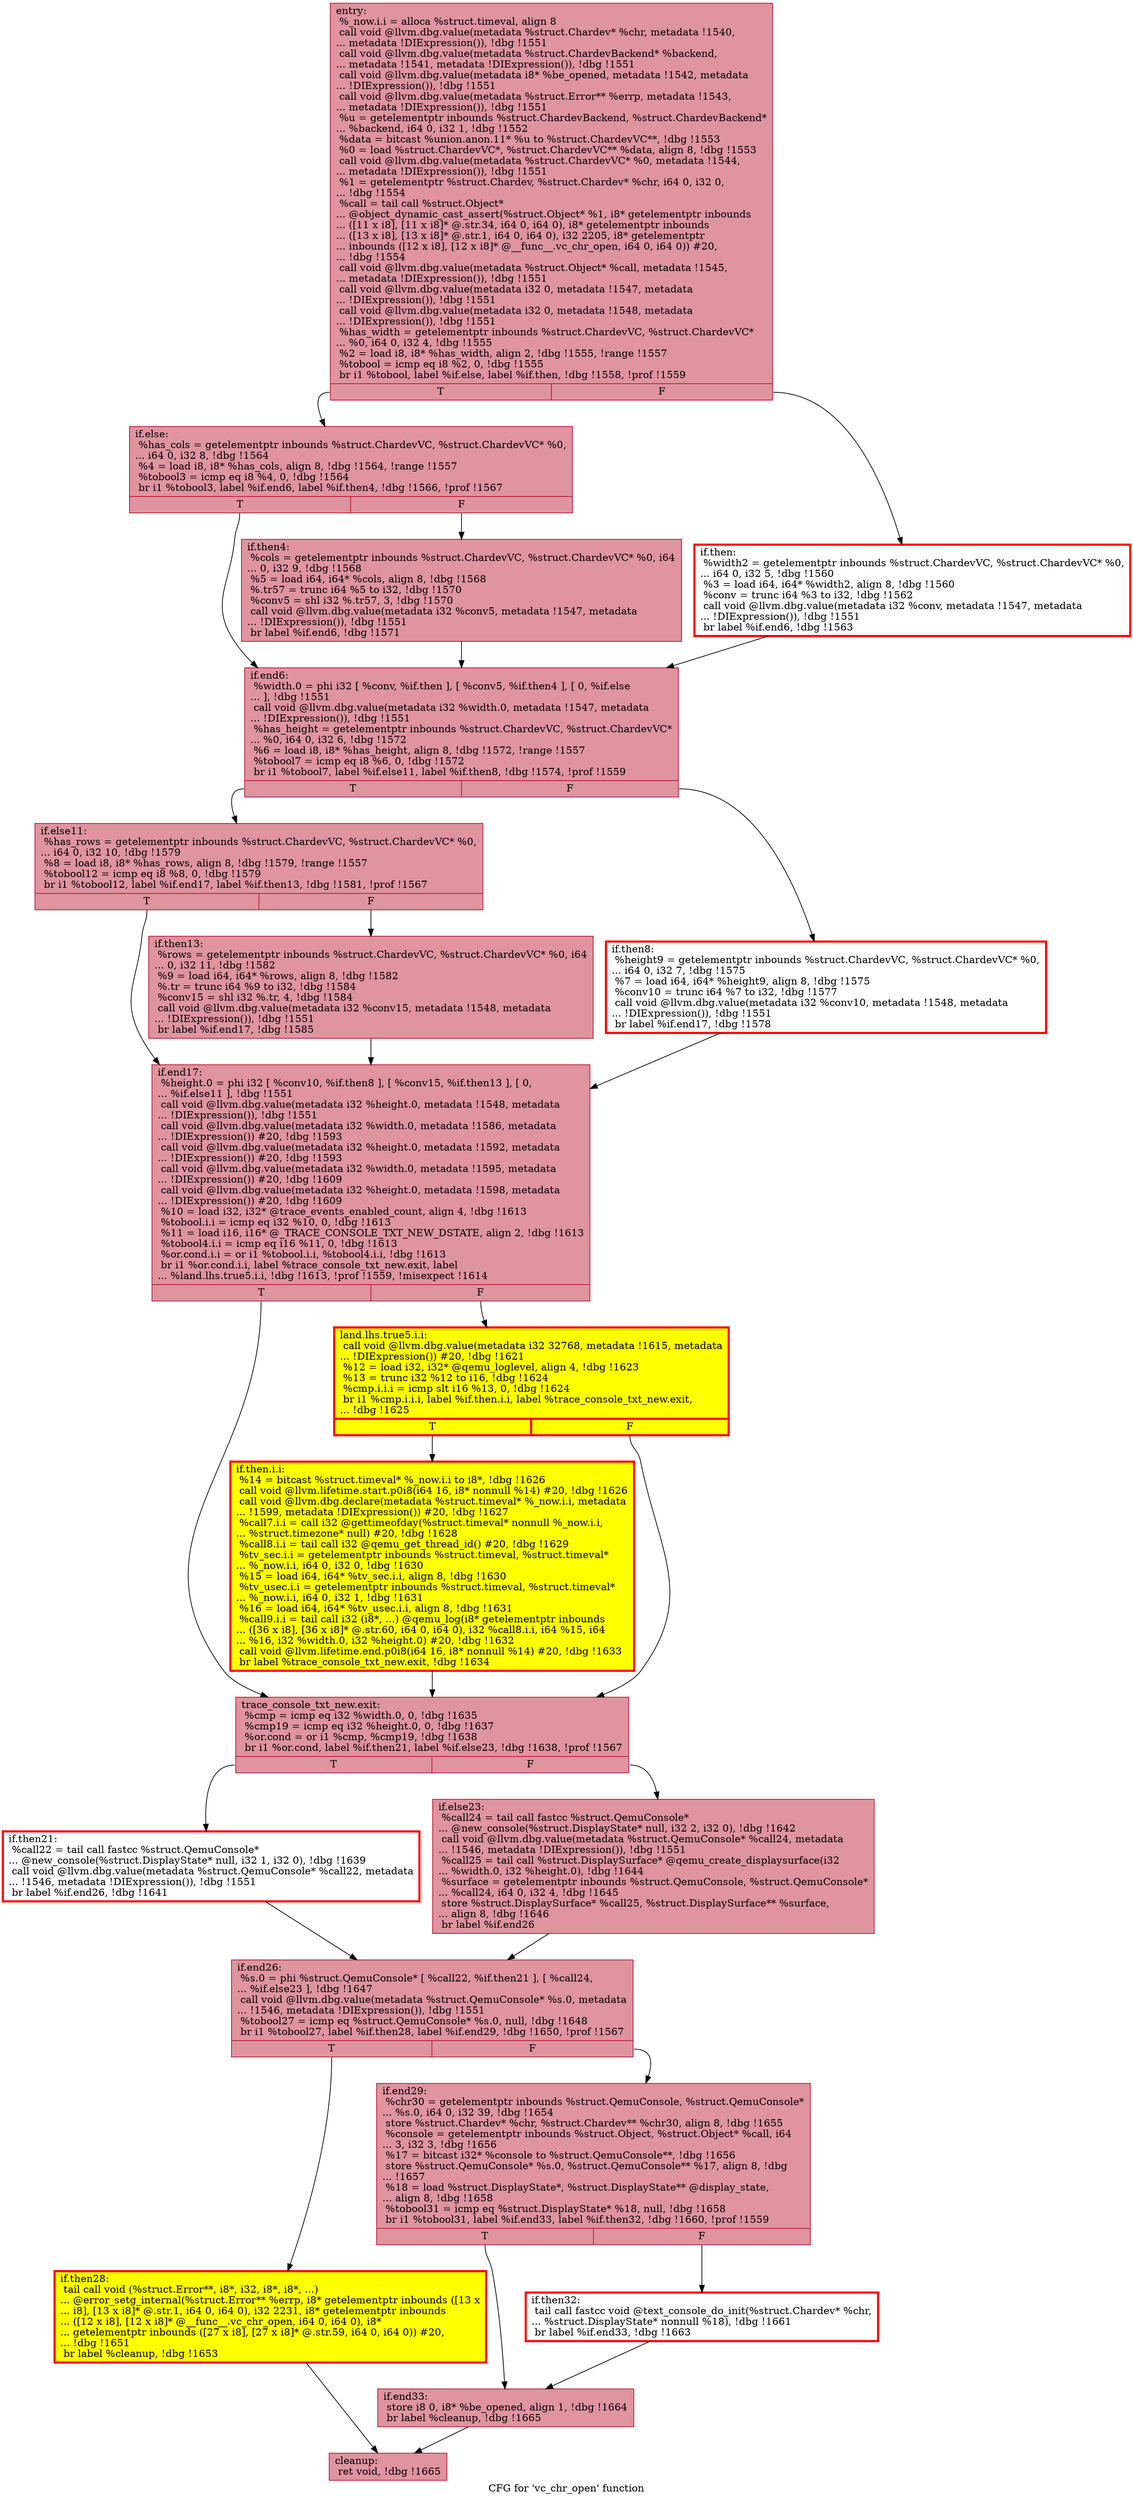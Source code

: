 digraph "CFG for 'vc_chr_open' function" {
	label="CFG for 'vc_chr_open' function";

	Node0x564187eb4030 [shape=record,color="#b70d28ff", style=filled, fillcolor="#b70d2870",label="{entry:\l  %_now.i.i = alloca %struct.timeval, align 8\l  call void @llvm.dbg.value(metadata %struct.Chardev* %chr, metadata !1540,\l... metadata !DIExpression()), !dbg !1551\l  call void @llvm.dbg.value(metadata %struct.ChardevBackend* %backend,\l... metadata !1541, metadata !DIExpression()), !dbg !1551\l  call void @llvm.dbg.value(metadata i8* %be_opened, metadata !1542, metadata\l... !DIExpression()), !dbg !1551\l  call void @llvm.dbg.value(metadata %struct.Error** %errp, metadata !1543,\l... metadata !DIExpression()), !dbg !1551\l  %u = getelementptr inbounds %struct.ChardevBackend, %struct.ChardevBackend*\l... %backend, i64 0, i32 1, !dbg !1552\l  %data = bitcast %union.anon.11* %u to %struct.ChardevVC**, !dbg !1553\l  %0 = load %struct.ChardevVC*, %struct.ChardevVC** %data, align 8, !dbg !1553\l  call void @llvm.dbg.value(metadata %struct.ChardevVC* %0, metadata !1544,\l... metadata !DIExpression()), !dbg !1551\l  %1 = getelementptr %struct.Chardev, %struct.Chardev* %chr, i64 0, i32 0,\l... !dbg !1554\l  %call = tail call %struct.Object*\l... @object_dynamic_cast_assert(%struct.Object* %1, i8* getelementptr inbounds\l... ([11 x i8], [11 x i8]* @.str.34, i64 0, i64 0), i8* getelementptr inbounds\l... ([13 x i8], [13 x i8]* @.str.1, i64 0, i64 0), i32 2205, i8* getelementptr\l... inbounds ([12 x i8], [12 x i8]* @__func__.vc_chr_open, i64 0, i64 0)) #20,\l... !dbg !1554\l  call void @llvm.dbg.value(metadata %struct.Object* %call, metadata !1545,\l... metadata !DIExpression()), !dbg !1551\l  call void @llvm.dbg.value(metadata i32 0, metadata !1547, metadata\l... !DIExpression()), !dbg !1551\l  call void @llvm.dbg.value(metadata i32 0, metadata !1548, metadata\l... !DIExpression()), !dbg !1551\l  %has_width = getelementptr inbounds %struct.ChardevVC, %struct.ChardevVC*\l... %0, i64 0, i32 4, !dbg !1555\l  %2 = load i8, i8* %has_width, align 2, !dbg !1555, !range !1557\l  %tobool = icmp eq i8 %2, 0, !dbg !1555\l  br i1 %tobool, label %if.else, label %if.then, !dbg !1558, !prof !1559\l|{<s0>T|<s1>F}}"];
	Node0x564187eb4030:s0 -> Node0x5641880e4b10;
	Node0x564187eb4030:s1 -> Node0x5641880e2bc0;
	Node0x5641880e2bc0 [shape=record,penwidth=3.0, color="red",label="{if.then:                                          \l  %width2 = getelementptr inbounds %struct.ChardevVC, %struct.ChardevVC* %0,\l... i64 0, i32 5, !dbg !1560\l  %3 = load i64, i64* %width2, align 8, !dbg !1560\l  %conv = trunc i64 %3 to i32, !dbg !1562\l  call void @llvm.dbg.value(metadata i32 %conv, metadata !1547, metadata\l... !DIExpression()), !dbg !1551\l  br label %if.end6, !dbg !1563\l}"];
	Node0x5641880e2bc0 -> Node0x5641880e4aa0;
	Node0x5641880e4b10 [shape=record,color="#b70d28ff", style=filled, fillcolor="#b70d2870",label="{if.else:                                          \l  %has_cols = getelementptr inbounds %struct.ChardevVC, %struct.ChardevVC* %0,\l... i64 0, i32 8, !dbg !1564\l  %4 = load i8, i8* %has_cols, align 8, !dbg !1564, !range !1557\l  %tobool3 = icmp eq i8 %4, 0, !dbg !1564\l  br i1 %tobool3, label %if.end6, label %if.then4, !dbg !1566, !prof !1567\l|{<s0>T|<s1>F}}"];
	Node0x5641880e4b10:s0 -> Node0x5641880e4aa0;
	Node0x5641880e4b10:s1 -> Node0x5641880e5790;
	Node0x5641880e5790 [shape=record,color="#b70d28ff", style=filled, fillcolor="#b70d2870",label="{if.then4:                                         \l  %cols = getelementptr inbounds %struct.ChardevVC, %struct.ChardevVC* %0, i64\l... 0, i32 9, !dbg !1568\l  %5 = load i64, i64* %cols, align 8, !dbg !1568\l  %.tr57 = trunc i64 %5 to i32, !dbg !1570\l  %conv5 = shl i32 %.tr57, 3, !dbg !1570\l  call void @llvm.dbg.value(metadata i32 %conv5, metadata !1547, metadata\l... !DIExpression()), !dbg !1551\l  br label %if.end6, !dbg !1571\l}"];
	Node0x5641880e5790 -> Node0x5641880e4aa0;
	Node0x5641880e4aa0 [shape=record,color="#b70d28ff", style=filled, fillcolor="#b70d2870",label="{if.end6:                                          \l  %width.0 = phi i32 [ %conv, %if.then ], [ %conv5, %if.then4 ], [ 0, %if.else\l... ], !dbg !1551\l  call void @llvm.dbg.value(metadata i32 %width.0, metadata !1547, metadata\l... !DIExpression()), !dbg !1551\l  %has_height = getelementptr inbounds %struct.ChardevVC, %struct.ChardevVC*\l... %0, i64 0, i32 6, !dbg !1572\l  %6 = load i8, i8* %has_height, align 8, !dbg !1572, !range !1557\l  %tobool7 = icmp eq i8 %6, 0, !dbg !1572\l  br i1 %tobool7, label %if.else11, label %if.then8, !dbg !1574, !prof !1559\l|{<s0>T|<s1>F}}"];
	Node0x5641880e4aa0:s0 -> Node0x5641880e6430;
	Node0x5641880e4aa0:s1 -> Node0x5641880e6350;
	Node0x5641880e6350 [shape=record,penwidth=3.0, color="red",label="{if.then8:                                         \l  %height9 = getelementptr inbounds %struct.ChardevVC, %struct.ChardevVC* %0,\l... i64 0, i32 7, !dbg !1575\l  %7 = load i64, i64* %height9, align 8, !dbg !1575\l  %conv10 = trunc i64 %7 to i32, !dbg !1577\l  call void @llvm.dbg.value(metadata i32 %conv10, metadata !1548, metadata\l... !DIExpression()), !dbg !1551\l  br label %if.end17, !dbg !1578\l}"];
	Node0x5641880e6350 -> Node0x5641880e63c0;
	Node0x5641880e6430 [shape=record,color="#b70d28ff", style=filled, fillcolor="#b70d2870",label="{if.else11:                                        \l  %has_rows = getelementptr inbounds %struct.ChardevVC, %struct.ChardevVC* %0,\l... i64 0, i32 10, !dbg !1579\l  %8 = load i8, i8* %has_rows, align 8, !dbg !1579, !range !1557\l  %tobool12 = icmp eq i8 %8, 0, !dbg !1579\l  br i1 %tobool12, label %if.end17, label %if.then13, !dbg !1581, !prof !1567\l|{<s0>T|<s1>F}}"];
	Node0x5641880e6430:s0 -> Node0x5641880e63c0;
	Node0x5641880e6430:s1 -> Node0x5641880e6dd0;
	Node0x5641880e6dd0 [shape=record,color="#b70d28ff", style=filled, fillcolor="#b70d2870",label="{if.then13:                                        \l  %rows = getelementptr inbounds %struct.ChardevVC, %struct.ChardevVC* %0, i64\l... 0, i32 11, !dbg !1582\l  %9 = load i64, i64* %rows, align 8, !dbg !1582\l  %.tr = trunc i64 %9 to i32, !dbg !1584\l  %conv15 = shl i32 %.tr, 4, !dbg !1584\l  call void @llvm.dbg.value(metadata i32 %conv15, metadata !1548, metadata\l... !DIExpression()), !dbg !1551\l  br label %if.end17, !dbg !1585\l}"];
	Node0x5641880e6dd0 -> Node0x5641880e63c0;
	Node0x5641880e63c0 [shape=record,color="#b70d28ff", style=filled, fillcolor="#b70d2870",label="{if.end17:                                         \l  %height.0 = phi i32 [ %conv10, %if.then8 ], [ %conv15, %if.then13 ], [ 0,\l... %if.else11 ], !dbg !1551\l  call void @llvm.dbg.value(metadata i32 %height.0, metadata !1548, metadata\l... !DIExpression()), !dbg !1551\l  call void @llvm.dbg.value(metadata i32 %width.0, metadata !1586, metadata\l... !DIExpression()) #20, !dbg !1593\l  call void @llvm.dbg.value(metadata i32 %height.0, metadata !1592, metadata\l... !DIExpression()) #20, !dbg !1593\l  call void @llvm.dbg.value(metadata i32 %width.0, metadata !1595, metadata\l... !DIExpression()) #20, !dbg !1609\l  call void @llvm.dbg.value(metadata i32 %height.0, metadata !1598, metadata\l... !DIExpression()) #20, !dbg !1609\l  %10 = load i32, i32* @trace_events_enabled_count, align 4, !dbg !1613\l  %tobool.i.i = icmp eq i32 %10, 0, !dbg !1613\l  %11 = load i16, i16* @_TRACE_CONSOLE_TXT_NEW_DSTATE, align 2, !dbg !1613\l  %tobool4.i.i = icmp eq i16 %11, 0, !dbg !1613\l  %or.cond.i.i = or i1 %tobool.i.i, %tobool4.i.i, !dbg !1613\l  br i1 %or.cond.i.i, label %trace_console_txt_new.exit, label\l... %land.lhs.true5.i.i, !dbg !1613, !prof !1559, !misexpect !1614\l|{<s0>T|<s1>F}}"];
	Node0x5641880e63c0:s0 -> Node0x564187f536f0;
	Node0x5641880e63c0:s1 -> Node0x5641880ec8d0;
	Node0x5641880ec8d0 [shape=record,penwidth=3.0, style="filled", color="red", fillcolor="yellow",label="{land.lhs.true5.i.i:                               \l  call void @llvm.dbg.value(metadata i32 32768, metadata !1615, metadata\l... !DIExpression()) #20, !dbg !1621\l  %12 = load i32, i32* @qemu_loglevel, align 4, !dbg !1623\l  %13 = trunc i32 %12 to i16, !dbg !1624\l  %cmp.i.i.i = icmp slt i16 %13, 0, !dbg !1624\l  br i1 %cmp.i.i.i, label %if.then.i.i, label %trace_console_txt_new.exit,\l... !dbg !1625\l|{<s0>T|<s1>F}}"];
	Node0x5641880ec8d0:s0 -> Node0x564187f534f0;
	Node0x5641880ec8d0:s1 -> Node0x564187f536f0;
	Node0x564187f534f0 [shape=record,penwidth=3.0, style="filled", color="red", fillcolor="yellow",label="{if.then.i.i:                                      \l  %14 = bitcast %struct.timeval* %_now.i.i to i8*, !dbg !1626\l  call void @llvm.lifetime.start.p0i8(i64 16, i8* nonnull %14) #20, !dbg !1626\l  call void @llvm.dbg.declare(metadata %struct.timeval* %_now.i.i, metadata\l... !1599, metadata !DIExpression()) #20, !dbg !1627\l  %call7.i.i = call i32 @gettimeofday(%struct.timeval* nonnull %_now.i.i,\l... %struct.timezone* null) #20, !dbg !1628\l  %call8.i.i = tail call i32 @qemu_get_thread_id() #20, !dbg !1629\l  %tv_sec.i.i = getelementptr inbounds %struct.timeval, %struct.timeval*\l... %_now.i.i, i64 0, i32 0, !dbg !1630\l  %15 = load i64, i64* %tv_sec.i.i, align 8, !dbg !1630\l  %tv_usec.i.i = getelementptr inbounds %struct.timeval, %struct.timeval*\l... %_now.i.i, i64 0, i32 1, !dbg !1631\l  %16 = load i64, i64* %tv_usec.i.i, align 8, !dbg !1631\l  %call9.i.i = tail call i32 (i8*, ...) @qemu_log(i8* getelementptr inbounds\l... ([36 x i8], [36 x i8]* @.str.60, i64 0, i64 0), i32 %call8.i.i, i64 %15, i64\l... %16, i32 %width.0, i32 %height.0) #20, !dbg !1632\l  call void @llvm.lifetime.end.p0i8(i64 16, i8* nonnull %14) #20, !dbg !1633\l  br label %trace_console_txt_new.exit, !dbg !1634\l}"];
	Node0x564187f534f0 -> Node0x564187f536f0;
	Node0x564187f536f0 [shape=record,color="#b70d28ff", style=filled, fillcolor="#b70d2870",label="{trace_console_txt_new.exit:                       \l  %cmp = icmp eq i32 %width.0, 0, !dbg !1635\l  %cmp19 = icmp eq i32 %height.0, 0, !dbg !1637\l  %or.cond = or i1 %cmp, %cmp19, !dbg !1638\l  br i1 %or.cond, label %if.then21, label %if.else23, !dbg !1638, !prof !1567\l|{<s0>T|<s1>F}}"];
	Node0x564187f536f0:s0 -> Node0x564187add890;
	Node0x564187f536f0:s1 -> Node0x5641880e8380;
	Node0x564187add890 [shape=record,penwidth=3.0, color="red",label="{if.then21:                                        \l  %call22 = tail call fastcc %struct.QemuConsole*\l... @new_console(%struct.DisplayState* null, i32 1, i32 0), !dbg !1639\l  call void @llvm.dbg.value(metadata %struct.QemuConsole* %call22, metadata\l... !1546, metadata !DIExpression()), !dbg !1551\l  br label %if.end26, !dbg !1641\l}"];
	Node0x564187add890 -> Node0x5641880e8330;
	Node0x5641880e8380 [shape=record,color="#b70d28ff", style=filled, fillcolor="#b70d2870",label="{if.else23:                                        \l  %call24 = tail call fastcc %struct.QemuConsole*\l... @new_console(%struct.DisplayState* null, i32 2, i32 0), !dbg !1642\l  call void @llvm.dbg.value(metadata %struct.QemuConsole* %call24, metadata\l... !1546, metadata !DIExpression()), !dbg !1551\l  %call25 = tail call %struct.DisplaySurface* @qemu_create_displaysurface(i32\l... %width.0, i32 %height.0), !dbg !1644\l  %surface = getelementptr inbounds %struct.QemuConsole, %struct.QemuConsole*\l... %call24, i64 0, i32 4, !dbg !1645\l  store %struct.DisplaySurface* %call25, %struct.DisplaySurface** %surface,\l... align 8, !dbg !1646\l  br label %if.end26\l}"];
	Node0x5641880e8380 -> Node0x5641880e8330;
	Node0x5641880e8330 [shape=record,color="#b70d28ff", style=filled, fillcolor="#b70d2870",label="{if.end26:                                         \l  %s.0 = phi %struct.QemuConsole* [ %call22, %if.then21 ], [ %call24,\l... %if.else23 ], !dbg !1647\l  call void @llvm.dbg.value(metadata %struct.QemuConsole* %s.0, metadata\l... !1546, metadata !DIExpression()), !dbg !1551\l  %tobool27 = icmp eq %struct.QemuConsole* %s.0, null, !dbg !1648\l  br i1 %tobool27, label %if.then28, label %if.end29, !dbg !1650, !prof !1567\l|{<s0>T|<s1>F}}"];
	Node0x5641880e8330:s0 -> Node0x5641880e94c0;
	Node0x5641880e8330:s1 -> Node0x5641880e9510;
	Node0x5641880e94c0 [shape=record,penwidth=3.0, style="filled", color="red", fillcolor="yellow",label="{if.then28:                                        \l  tail call void (%struct.Error**, i8*, i32, i8*, i8*, ...)\l... @error_setg_internal(%struct.Error** %errp, i8* getelementptr inbounds ([13 x\l... i8], [13 x i8]* @.str.1, i64 0, i64 0), i32 2231, i8* getelementptr inbounds\l... ([12 x i8], [12 x i8]* @__func__.vc_chr_open, i64 0, i64 0), i8*\l... getelementptr inbounds ([27 x i8], [27 x i8]* @.str.59, i64 0, i64 0)) #20,\l... !dbg !1651\l  br label %cleanup, !dbg !1653\l}"];
	Node0x5641880e94c0 -> Node0x5641880e9ad0;
	Node0x5641880e9510 [shape=record,color="#b70d28ff", style=filled, fillcolor="#b70d2870",label="{if.end29:                                         \l  %chr30 = getelementptr inbounds %struct.QemuConsole, %struct.QemuConsole*\l... %s.0, i64 0, i32 39, !dbg !1654\l  store %struct.Chardev* %chr, %struct.Chardev** %chr30, align 8, !dbg !1655\l  %console = getelementptr inbounds %struct.Object, %struct.Object* %call, i64\l... 3, i32 3, !dbg !1656\l  %17 = bitcast i32* %console to %struct.QemuConsole**, !dbg !1656\l  store %struct.QemuConsole* %s.0, %struct.QemuConsole** %17, align 8, !dbg\l... !1657\l  %18 = load %struct.DisplayState*, %struct.DisplayState** @display_state,\l... align 8, !dbg !1658\l  %tobool31 = icmp eq %struct.DisplayState* %18, null, !dbg !1658\l  br i1 %tobool31, label %if.end33, label %if.then32, !dbg !1660, !prof !1559\l|{<s0>T|<s1>F}}"];
	Node0x5641880e9510:s0 -> Node0x5641880ea7b0;
	Node0x5641880e9510:s1 -> Node0x5641880ea740;
	Node0x5641880ea740 [shape=record,penwidth=3.0, color="red",label="{if.then32:                                        \l  tail call fastcc void @text_console_do_init(%struct.Chardev* %chr,\l... %struct.DisplayState* nonnull %18), !dbg !1661\l  br label %if.end33, !dbg !1663\l}"];
	Node0x5641880ea740 -> Node0x5641880ea7b0;
	Node0x5641880ea7b0 [shape=record,color="#b70d28ff", style=filled, fillcolor="#b70d2870",label="{if.end33:                                         \l  store i8 0, i8* %be_opened, align 1, !dbg !1664\l  br label %cleanup, !dbg !1665\l}"];
	Node0x5641880ea7b0 -> Node0x5641880e9ad0;
	Node0x5641880e9ad0 [shape=record,color="#b70d28ff", style=filled, fillcolor="#b70d2870",label="{cleanup:                                          \l  ret void, !dbg !1665\l}"];
}
